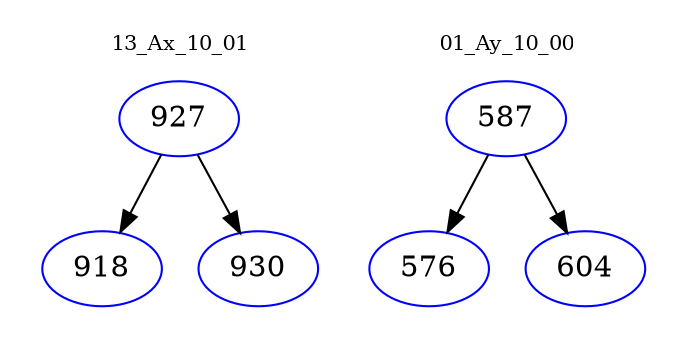 digraph{
subgraph cluster_0 {
color = white
label = "13_Ax_10_01";
fontsize=10;
T0_927 [label="927", color="blue"]
T0_927 -> T0_918 [color="black"]
T0_918 [label="918", color="blue"]
T0_927 -> T0_930 [color="black"]
T0_930 [label="930", color="blue"]
}
subgraph cluster_1 {
color = white
label = "01_Ay_10_00";
fontsize=10;
T1_587 [label="587", color="blue"]
T1_587 -> T1_576 [color="black"]
T1_576 [label="576", color="blue"]
T1_587 -> T1_604 [color="black"]
T1_604 [label="604", color="blue"]
}
}
